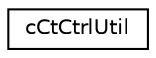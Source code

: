 digraph "Graphical Class Hierarchy"
{
 // LATEX_PDF_SIZE
  edge [fontname="Helvetica",fontsize="10",labelfontname="Helvetica",labelfontsize="10"];
  node [fontname="Helvetica",fontsize="10",shape=record];
  rankdir="LR";
  Node0 [label="cCtCtrlUtil",height=0.2,width=0.4,color="black", fillcolor="white", style="filled",URL="$classc_ct_ctrl_util.html",tooltip=" "];
}
